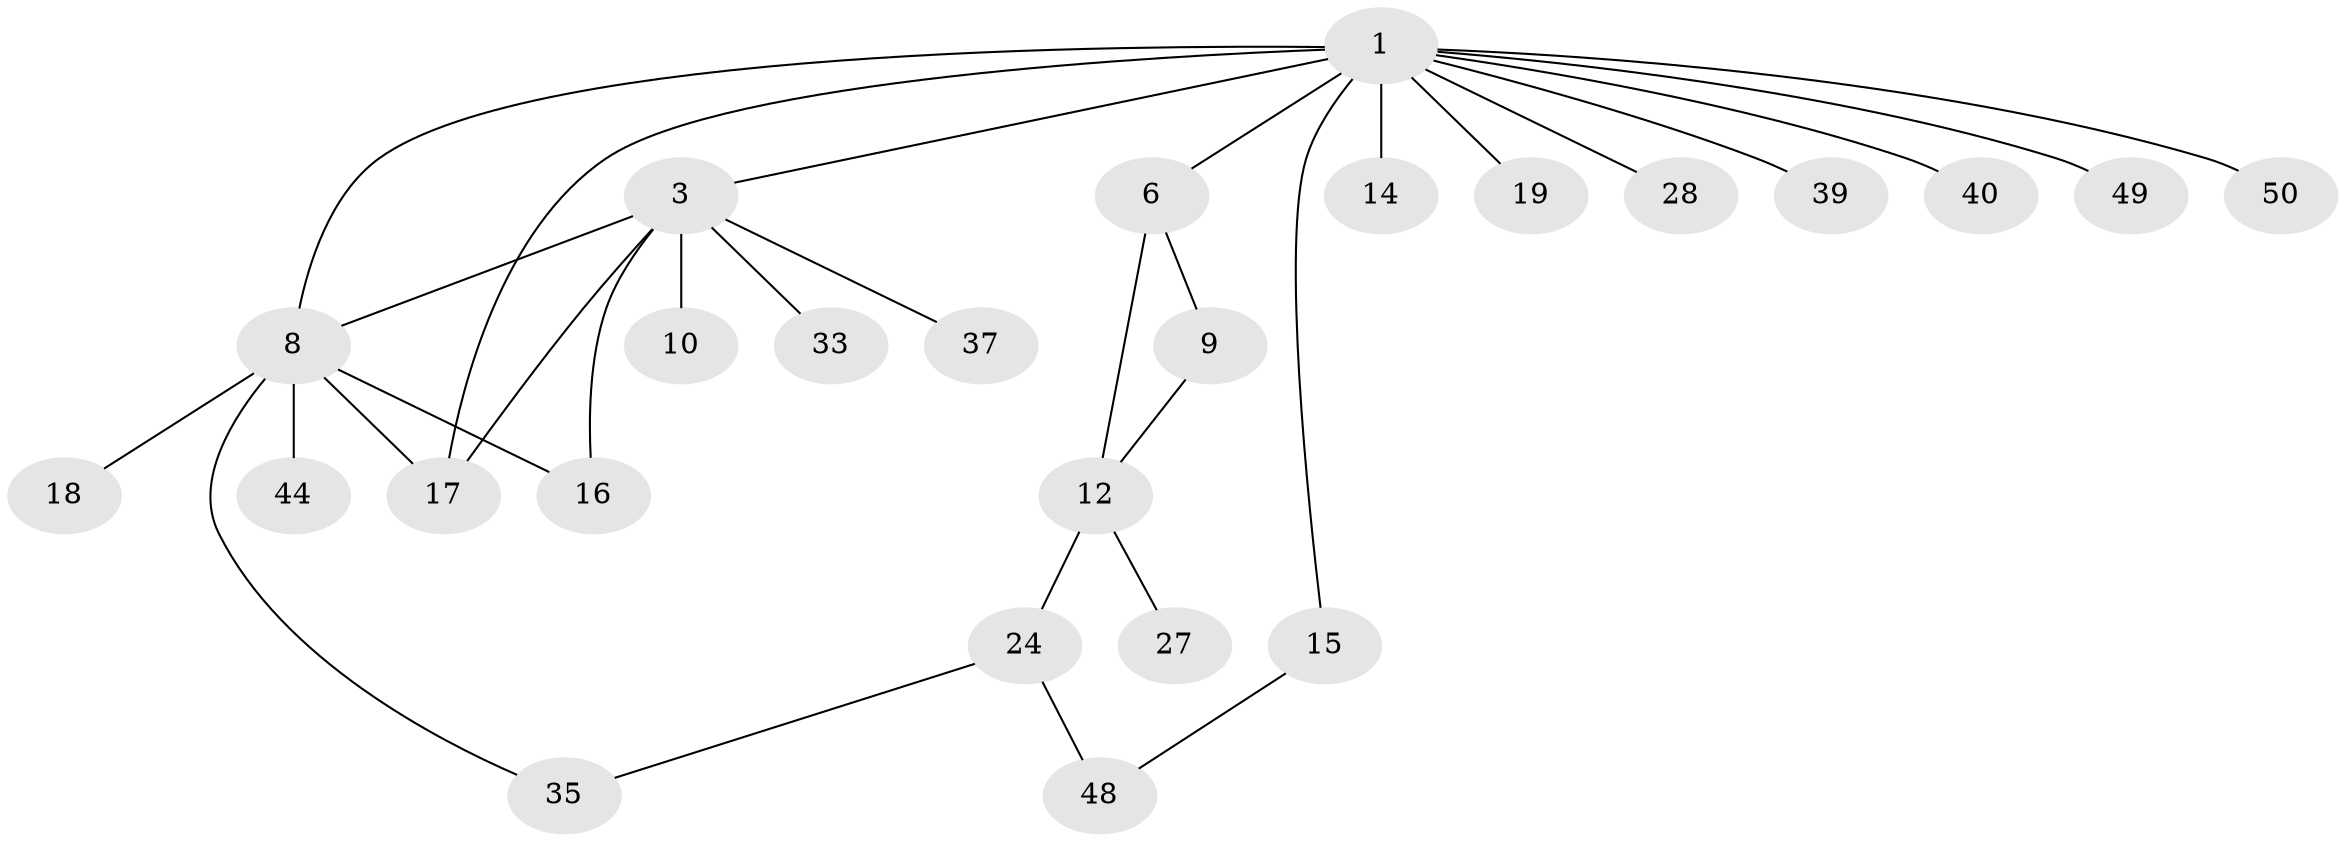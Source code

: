 // original degree distribution, {7: 0.0196078431372549, 5: 0.0784313725490196, 4: 0.058823529411764705, 3: 0.21568627450980393, 2: 0.17647058823529413, 6: 0.0196078431372549, 1: 0.43137254901960786}
// Generated by graph-tools (version 1.1) at 2025/17/03/04/25 18:17:07]
// undirected, 25 vertices, 31 edges
graph export_dot {
graph [start="1"]
  node [color=gray90,style=filled];
  1 [super="+2+5"];
  3 [super="+13+4"];
  6;
  8 [super="+42+11"];
  9 [super="+26+36"];
  10 [super="+21"];
  12 [super="+22"];
  14;
  15;
  16 [super="+29+20"];
  17;
  18;
  19;
  24 [super="+32+45"];
  27;
  28 [super="+51"];
  33 [super="+34"];
  35;
  37;
  39;
  40;
  44;
  48;
  49;
  50;
  1 -- 6;
  1 -- 14;
  1 -- 15;
  1 -- 50;
  1 -- 8 [weight=2];
  1 -- 49;
  1 -- 3;
  1 -- 17;
  1 -- 40;
  1 -- 19;
  1 -- 39;
  1 -- 28;
  3 -- 16;
  3 -- 17;
  3 -- 33;
  3 -- 37;
  3 -- 10;
  3 -- 8;
  6 -- 9;
  6 -- 12;
  8 -- 44;
  8 -- 17;
  8 -- 18;
  8 -- 35;
  8 -- 16;
  9 -- 12;
  12 -- 24 [weight=2];
  12 -- 27;
  15 -- 48;
  24 -- 48;
  24 -- 35;
}
